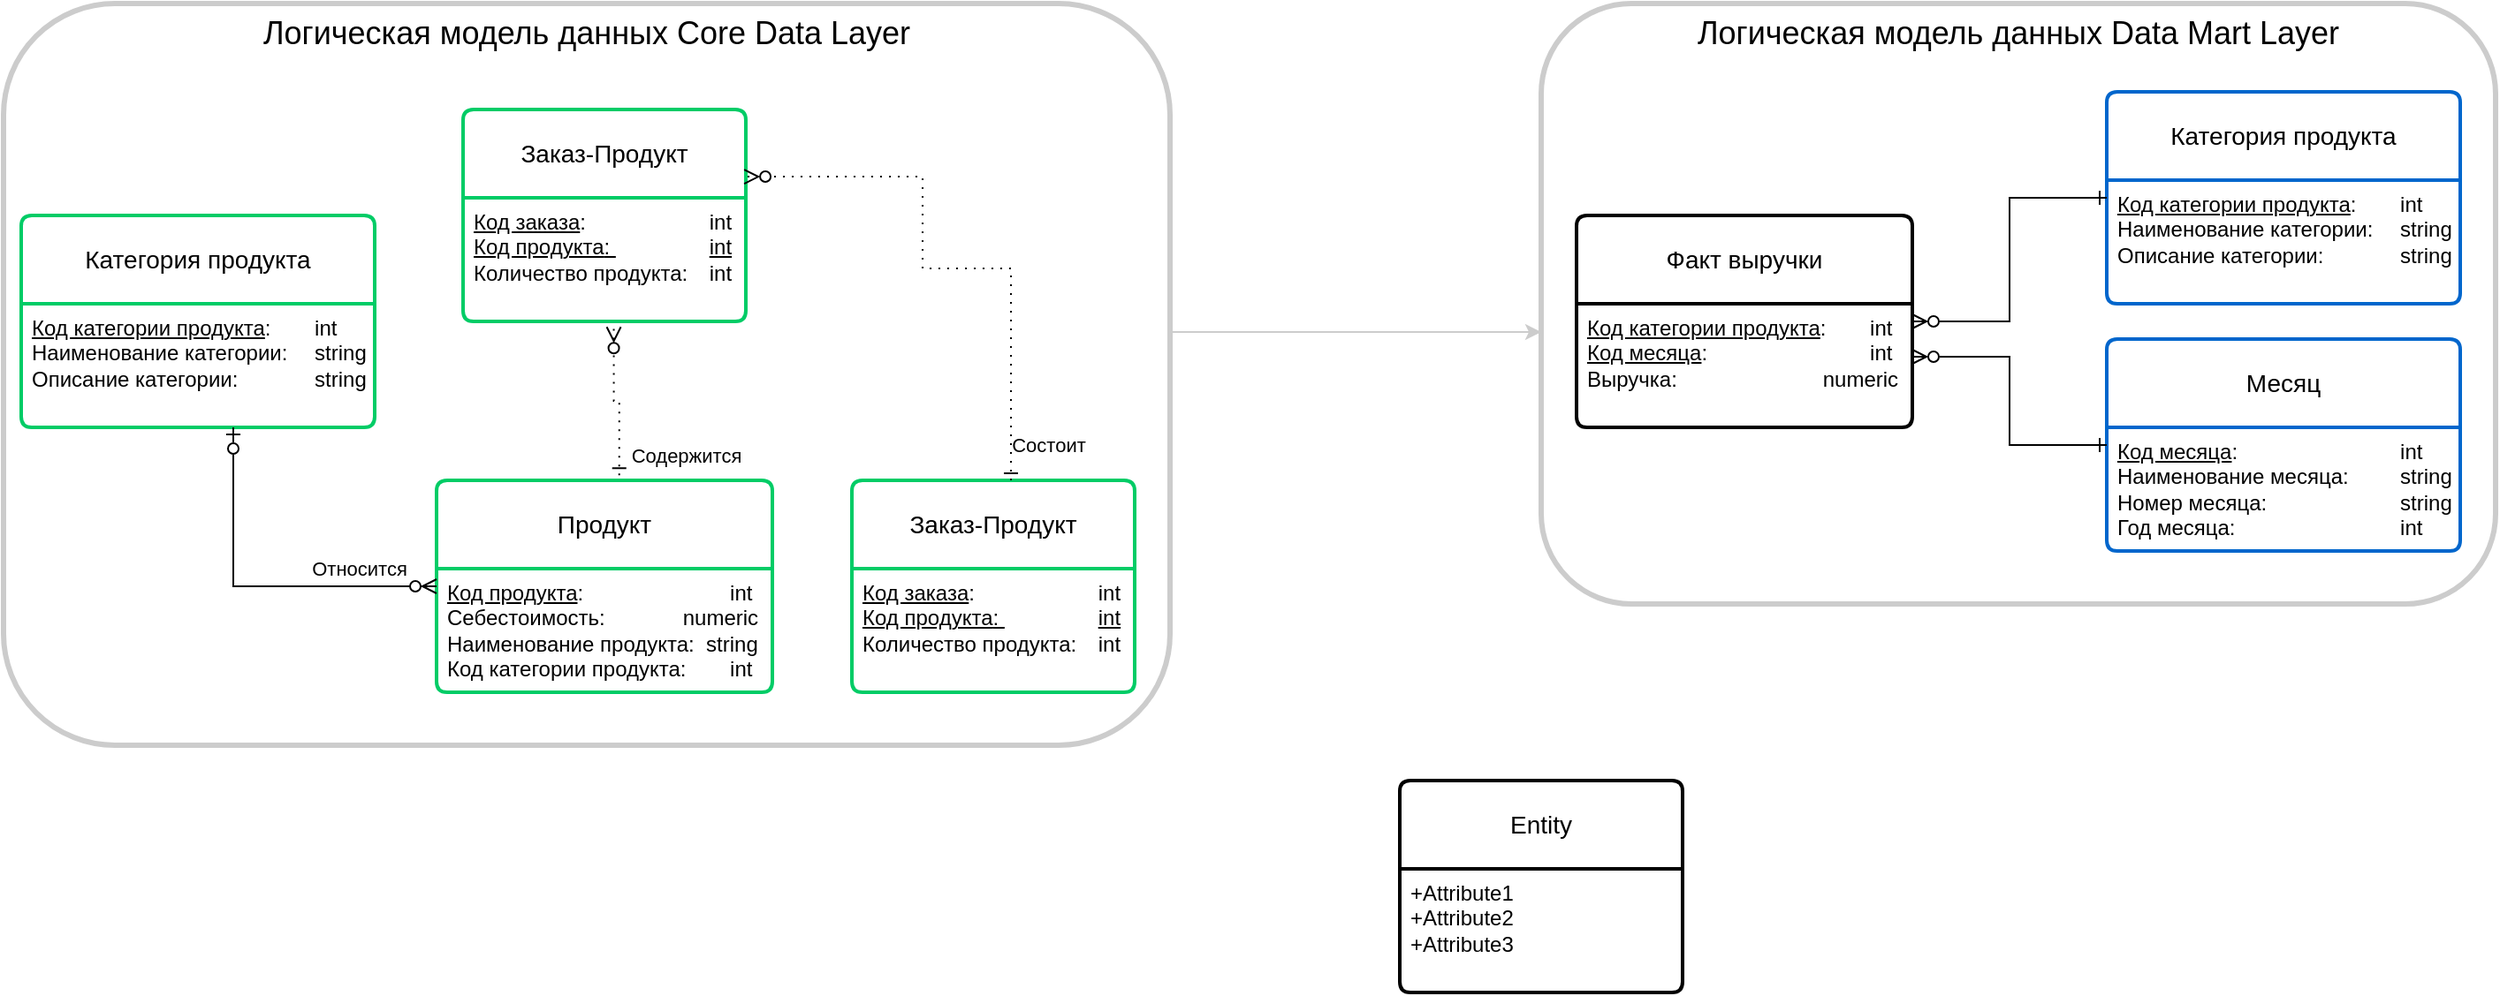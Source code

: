<mxfile version="27.0.9">
  <diagram name="Страница — 1" id="SCpngaXEFyfujAyh4T14">
    <mxGraphModel dx="2845" dy="788" grid="1" gridSize="10" guides="1" tooltips="1" connect="1" arrows="1" fold="1" page="1" pageScale="1" pageWidth="827" pageHeight="1169" math="0" shadow="0">
      <root>
        <mxCell id="0" />
        <mxCell id="1" parent="0" />
        <mxCell id="gO8mmsCI90uhZHiG4LEl-1" value="Логическая модель данных Core Data Layer" style="rounded=1;whiteSpace=wrap;html=1;glass=0;fillColor=none;verticalAlign=top;fontSize=18;strokeColor=#CCCCCC;strokeWidth=3;" vertex="1" parent="1">
          <mxGeometry x="-80" y="240" width="660" height="420" as="geometry" />
        </mxCell>
        <mxCell id="8_KSPYoF_NXj8fLjF0Pe-1" value="Заказ-Продукт" style="swimlane;childLayout=stackLayout;horizontal=1;startSize=50;horizontalStack=0;rounded=1;fontSize=14;fontStyle=0;strokeWidth=2;resizeParent=0;resizeLast=1;shadow=0;dashed=0;align=center;arcSize=4;whiteSpace=wrap;html=1;strokeColor=#00CC66;" parent="1" vertex="1">
          <mxGeometry x="180" y="300" width="160" height="120" as="geometry" />
        </mxCell>
        <mxCell id="8_KSPYoF_NXj8fLjF0Pe-2" value="&lt;div style=&quot;text-align: justify;&quot;&gt;&lt;u style=&quot;background-color: transparent; color: light-dark(rgb(0, 0, 0), rgb(255, 255, 255));&quot;&gt;Код заказа&lt;/u&gt;&lt;span style=&quot;background-color: transparent; color: light-dark(rgb(0, 0, 0), rgb(255, 255, 255));&quot;&gt;: &lt;span style=&quot;white-space: pre;&quot;&gt;&#x9;&lt;/span&gt;&lt;span style=&quot;white-space: pre;&quot;&gt;&#x9;&lt;/span&gt;&lt;span style=&quot;white-space: pre;&quot;&gt;&#x9;&lt;/span&gt;int&lt;/span&gt;&lt;/div&gt;&lt;u&gt;&lt;div style=&quot;text-align: justify;&quot;&gt;&lt;u style=&quot;background-color: transparent; color: light-dark(rgb(0, 0, 0), rgb(255, 255, 255));&quot;&gt;Код продукта&lt;/u&gt;&lt;span style=&quot;background-color: transparent; color: light-dark(rgb(0, 0, 0), rgb(255, 255, 255));&quot;&gt;: &lt;span style=&quot;white-space: pre;&quot;&gt;&#x9;&lt;/span&gt;&lt;span style=&quot;white-space: pre;&quot;&gt;&#x9;&lt;/span&gt;int&lt;/span&gt;&lt;/div&gt;&lt;/u&gt;&lt;div style=&quot;text-align: justify;&quot;&gt;&lt;span style=&quot;background-color: transparent; color: light-dark(rgb(0, 0, 0), rgb(255, 255, 255));&quot;&gt;Количество продукта:&lt;span style=&quot;white-space: pre;&quot;&gt;&#x9;&lt;/span&gt;int&lt;/span&gt;&lt;/div&gt;" style="align=left;strokeColor=none;fillColor=none;spacingLeft=4;spacingRight=4;fontSize=12;verticalAlign=top;resizable=0;rotatable=0;part=1;html=1;whiteSpace=wrap;" parent="8_KSPYoF_NXj8fLjF0Pe-1" vertex="1">
          <mxGeometry y="50" width="160" height="70" as="geometry" />
        </mxCell>
        <mxCell id="8_KSPYoF_NXj8fLjF0Pe-5" value="Заказ-Продукт" style="swimlane;childLayout=stackLayout;horizontal=1;startSize=50;horizontalStack=0;rounded=1;fontSize=14;fontStyle=0;strokeWidth=2;resizeParent=0;resizeLast=1;shadow=0;dashed=0;align=center;arcSize=4;whiteSpace=wrap;html=1;strokeColor=#00CC66;" parent="1" vertex="1">
          <mxGeometry x="400" y="510" width="160" height="120" as="geometry" />
        </mxCell>
        <mxCell id="8_KSPYoF_NXj8fLjF0Pe-6" value="&lt;div style=&quot;text-align: justify;&quot;&gt;&lt;u style=&quot;background-color: transparent; color: light-dark(rgb(0, 0, 0), rgb(255, 255, 255));&quot;&gt;Код заказа&lt;/u&gt;&lt;span style=&quot;background-color: transparent; color: light-dark(rgb(0, 0, 0), rgb(255, 255, 255));&quot;&gt;: &lt;span style=&quot;white-space: pre;&quot;&gt;&#x9;&lt;/span&gt;&lt;span style=&quot;white-space: pre;&quot;&gt;&#x9;&lt;/span&gt;&lt;span style=&quot;white-space: pre;&quot;&gt;&#x9;&lt;/span&gt;int&lt;/span&gt;&lt;/div&gt;&lt;u&gt;&lt;div style=&quot;text-align: justify;&quot;&gt;&lt;u style=&quot;background-color: transparent; color: light-dark(rgb(0, 0, 0), rgb(255, 255, 255));&quot;&gt;Код продукта&lt;/u&gt;&lt;span style=&quot;background-color: transparent; color: light-dark(rgb(0, 0, 0), rgb(255, 255, 255));&quot;&gt;: &lt;span style=&quot;white-space: pre;&quot;&gt;&#x9;&lt;/span&gt;&lt;span style=&quot;white-space: pre;&quot;&gt;&#x9;&lt;/span&gt;int&lt;/span&gt;&lt;/div&gt;&lt;/u&gt;&lt;div style=&quot;text-align: justify;&quot;&gt;&lt;span style=&quot;background-color: transparent; color: light-dark(rgb(0, 0, 0), rgb(255, 255, 255));&quot;&gt;Количество продукта:&lt;span style=&quot;white-space: pre;&quot;&gt;&#x9;&lt;/span&gt;int&lt;/span&gt;&lt;/div&gt;" style="align=left;strokeColor=none;fillColor=none;spacingLeft=4;spacingRight=4;fontSize=12;verticalAlign=top;resizable=0;rotatable=0;part=1;html=1;whiteSpace=wrap;" parent="8_KSPYoF_NXj8fLjF0Pe-5" vertex="1">
          <mxGeometry y="50" width="160" height="70" as="geometry" />
        </mxCell>
        <mxCell id="8_KSPYoF_NXj8fLjF0Pe-8" value="" style="edgeStyle=orthogonalEdgeStyle;fontSize=12;html=1;endArrow=ERzeroToMany;startArrow=ERone;rounded=0;dashed=1;dashPattern=1 4;startFill=0;entryX=0.994;entryY=0.317;entryDx=0;entryDy=0;entryPerimeter=0;" parent="1" source="8_KSPYoF_NXj8fLjF0Pe-5" target="8_KSPYoF_NXj8fLjF0Pe-1" edge="1">
          <mxGeometry width="100" height="100" relative="1" as="geometry">
            <mxPoint x="720" y="520" as="sourcePoint" />
            <mxPoint x="440.0" y="333.96" as="targetPoint" />
            <Array as="points">
              <mxPoint x="490" y="390" />
              <mxPoint x="440" y="390" />
              <mxPoint x="440" y="338" />
            </Array>
          </mxGeometry>
        </mxCell>
        <mxCell id="8_KSPYoF_NXj8fLjF0Pe-10" value="Состоит" style="edgeLabel;html=1;align=center;verticalAlign=middle;resizable=0;points=[];rotation=0;" parent="8_KSPYoF_NXj8fLjF0Pe-8" vertex="1" connectable="0">
          <mxGeometry x="-0.13" y="-2" relative="1" as="geometry">
            <mxPoint x="41" y="102" as="offset" />
          </mxGeometry>
        </mxCell>
        <mxCell id="2ZJ8gAAqLY80ol_0NmQo-1" value="Продукт" style="swimlane;childLayout=stackLayout;horizontal=1;startSize=50;horizontalStack=0;rounded=1;fontSize=14;fontStyle=0;strokeWidth=2;resizeParent=0;resizeLast=1;shadow=0;dashed=0;align=center;arcSize=4;whiteSpace=wrap;html=1;strokeColor=#00CC66;" parent="1" vertex="1">
          <mxGeometry x="165" y="510" width="190" height="120" as="geometry" />
        </mxCell>
        <mxCell id="2ZJ8gAAqLY80ol_0NmQo-2" value="&lt;div style=&quot;text-align: justify;&quot;&gt;&lt;u style=&quot;background-color: transparent; color: light-dark(rgb(0, 0, 0), rgb(255, 255, 255));&quot;&gt;Код продукта&lt;/u&gt;&lt;span style=&quot;background-color: transparent; color: light-dark(rgb(0, 0, 0), rgb(255, 255, 255));&quot;&gt;: &lt;span style=&quot;white-space: pre;&quot;&gt;&#x9;&lt;/span&gt;&lt;span style=&quot;white-space: pre;&quot;&gt;&#x9;&lt;span style=&quot;white-space: pre;&quot;&gt;&#x9;&lt;/span&gt;&lt;/span&gt;int&lt;/span&gt;&lt;/div&gt;&lt;div style=&quot;text-align: justify;&quot;&gt;Себестоимость:&amp;nbsp;&lt;span style=&quot;white-space: pre;&quot;&gt;&#x9;&lt;span style=&quot;white-space: pre;&quot;&gt;&#x9;&lt;/span&gt;&lt;/span&gt;numeric&lt;/div&gt;&lt;div style=&quot;text-align: justify;&quot;&gt;&lt;span style=&quot;background-color: transparent; color: light-dark(rgb(0, 0, 0), rgb(255, 255, 255));&quot;&gt;Наименование продукта:&amp;nbsp; string&lt;/span&gt;&lt;/div&gt;&lt;div style=&quot;text-align: justify;&quot;&gt;&lt;span style=&quot;background-color: transparent; color: light-dark(rgb(0, 0, 0), rgb(255, 255, 255));&quot;&gt;Код категории продукта: &lt;span style=&quot;white-space: pre;&quot;&gt;&#x9;&lt;/span&gt;int&lt;/span&gt;&lt;/div&gt;" style="align=left;strokeColor=none;fillColor=none;spacingLeft=4;spacingRight=4;fontSize=12;verticalAlign=top;resizable=0;rotatable=0;part=1;html=1;whiteSpace=wrap;" parent="2ZJ8gAAqLY80ol_0NmQo-1" vertex="1">
          <mxGeometry y="50" width="190" height="70" as="geometry" />
        </mxCell>
        <mxCell id="2ZJ8gAAqLY80ol_0NmQo-4" value="" style="edgeStyle=orthogonalEdgeStyle;fontSize=12;html=1;endArrow=ERzeroToMany;endFill=1;rounded=0;startArrow=ERone;startFill=0;dashed=1;dashPattern=1 4;exitX=0.544;exitY=-0.024;exitDx=0;exitDy=0;exitPerimeter=0;entryX=0.533;entryY=1.045;entryDx=0;entryDy=0;entryPerimeter=0;" parent="1" source="2ZJ8gAAqLY80ol_0NmQo-1" target="8_KSPYoF_NXj8fLjF0Pe-2" edge="1">
          <mxGeometry width="100" height="100" relative="1" as="geometry">
            <mxPoint x="20.0" y="480" as="sourcePoint" />
            <mxPoint x="113.53" y="327.12" as="targetPoint" />
          </mxGeometry>
        </mxCell>
        <mxCell id="2ZJ8gAAqLY80ol_0NmQo-5" value="Содержится" style="edgeLabel;html=1;align=center;verticalAlign=middle;resizable=0;points=[];" parent="2ZJ8gAAqLY80ol_0NmQo-4" vertex="1" connectable="0">
          <mxGeometry x="-0.561" y="1" relative="1" as="geometry">
            <mxPoint x="38" y="8" as="offset" />
          </mxGeometry>
        </mxCell>
        <mxCell id="2ZJ8gAAqLY80ol_0NmQo-6" value="Категория продукта" style="swimlane;childLayout=stackLayout;horizontal=1;startSize=50;horizontalStack=0;rounded=1;fontSize=14;fontStyle=0;strokeWidth=2;resizeParent=0;resizeLast=1;shadow=0;dashed=0;align=center;arcSize=4;whiteSpace=wrap;html=1;strokeColor=#00CC66;" parent="1" vertex="1">
          <mxGeometry x="-70" y="360" width="200" height="120" as="geometry" />
        </mxCell>
        <mxCell id="2ZJ8gAAqLY80ol_0NmQo-7" value="&lt;div style=&quot;text-align: justify;&quot;&gt;&lt;span style=&quot;background-color: transparent; color: light-dark(rgb(0, 0, 0), rgb(255, 255, 255));&quot;&gt;&lt;u&gt;Код категории продукта&lt;/u&gt;:&lt;span style=&quot;white-space: pre;&quot;&gt;&#x9;&lt;/span&gt;&lt;/span&gt;&lt;span style=&quot;background-color: transparent; color: light-dark(rgb(0, 0, 0), rgb(255, 255, 255));&quot;&gt;int&lt;/span&gt;&lt;/div&gt;&lt;div style=&quot;text-align: justify;&quot;&gt;Наименование категории: &lt;span style=&quot;white-space: pre;&quot;&gt;&#x9;&lt;/span&gt;string&lt;/div&gt;&lt;div style=&quot;text-align: justify;&quot;&gt;Описание категории: &lt;span style=&quot;white-space: pre;&quot;&gt;&#x9;&lt;/span&gt;&lt;span style=&quot;white-space: pre;&quot;&gt;&#x9;&lt;/span&gt;string&lt;/div&gt;" style="align=left;strokeColor=none;fillColor=none;spacingLeft=4;spacingRight=4;fontSize=12;verticalAlign=top;resizable=0;rotatable=0;part=1;html=1;whiteSpace=wrap;" parent="2ZJ8gAAqLY80ol_0NmQo-6" vertex="1">
          <mxGeometry y="50" width="200" height="70" as="geometry" />
        </mxCell>
        <mxCell id="2ZJ8gAAqLY80ol_0NmQo-8" value="" style="edgeStyle=orthogonalEdgeStyle;fontSize=12;html=1;endArrow=ERzeroToMany;endFill=1;rounded=0;startArrow=ERzeroToOne;startFill=0;" parent="1" source="2ZJ8gAAqLY80ol_0NmQo-6" target="2ZJ8gAAqLY80ol_0NmQo-1" edge="1">
          <mxGeometry width="100" height="100" relative="1" as="geometry">
            <mxPoint x="-100" y="580" as="sourcePoint" />
            <mxPoint y="480" as="targetPoint" />
            <Array as="points">
              <mxPoint x="50" y="570" />
            </Array>
          </mxGeometry>
        </mxCell>
        <mxCell id="2ZJ8gAAqLY80ol_0NmQo-9" value="Относится" style="edgeLabel;html=1;align=center;verticalAlign=middle;resizable=0;points=[];" parent="2ZJ8gAAqLY80ol_0NmQo-8" vertex="1" connectable="0">
          <mxGeometry x="0.752" relative="1" as="geometry">
            <mxPoint x="-19" y="-10" as="offset" />
          </mxGeometry>
        </mxCell>
        <mxCell id="gO8mmsCI90uhZHiG4LEl-12" value="" style="endArrow=classic;html=1;rounded=0;exitX=0.998;exitY=0.443;exitDx=0;exitDy=0;exitPerimeter=0;edgeStyle=elbowEdgeStyle;elbow=vertical;strokeColor=#CCCCCC;" edge="1" parent="1" source="gO8mmsCI90uhZHiG4LEl-1" target="gO8mmsCI90uhZHiG4LEl-11">
          <mxGeometry width="50" height="50" relative="1" as="geometry">
            <mxPoint x="750" y="460" as="sourcePoint" />
            <mxPoint x="690" y="480" as="targetPoint" />
          </mxGeometry>
        </mxCell>
        <mxCell id="gO8mmsCI90uhZHiG4LEl-13" value="" style="group" vertex="1" connectable="0" parent="1">
          <mxGeometry x="790" y="240" width="540" height="340" as="geometry" />
        </mxCell>
        <mxCell id="gO8mmsCI90uhZHiG4LEl-2" value="Факт выручки" style="swimlane;childLayout=stackLayout;horizontal=1;startSize=50;horizontalStack=0;rounded=1;fontSize=14;fontStyle=0;strokeWidth=2;resizeParent=0;resizeLast=1;shadow=0;dashed=0;align=center;arcSize=4;whiteSpace=wrap;html=1;" vertex="1" parent="gO8mmsCI90uhZHiG4LEl-13">
          <mxGeometry x="20" y="120" width="190" height="120" as="geometry" />
        </mxCell>
        <mxCell id="gO8mmsCI90uhZHiG4LEl-3" value="&lt;u&gt;Код категории продукта&lt;/u&gt;:&lt;span style=&quot;white-space: pre;&quot;&gt;&#x9;&lt;/span&gt;int&lt;div&gt;&lt;u&gt;Код месяца&lt;/u&gt;: &lt;span style=&quot;white-space: pre;&quot;&gt;&#x9;&lt;/span&gt;&lt;span style=&quot;white-space: pre;&quot;&gt;&#x9;&lt;/span&gt;&lt;span style=&quot;white-space: pre;&quot;&gt;&#x9;&lt;span style=&quot;white-space: pre;&quot;&gt;&#x9;&lt;/span&gt;&lt;/span&gt;int&lt;/div&gt;&lt;div&gt;Выручка: &lt;span style=&quot;white-space: pre;&quot;&gt;&#x9;&lt;/span&gt;&lt;span style=&quot;white-space: pre;&quot;&gt;&#x9;&lt;span style=&quot;white-space: pre;&quot;&gt;&#x9;&lt;/span&gt;&lt;/span&gt;numeric&lt;/div&gt;" style="align=left;strokeColor=none;fillColor=none;spacingLeft=4;spacingRight=4;fontSize=12;verticalAlign=top;resizable=0;rotatable=0;part=1;html=1;whiteSpace=wrap;" vertex="1" parent="gO8mmsCI90uhZHiG4LEl-2">
          <mxGeometry y="50" width="190" height="70" as="geometry" />
        </mxCell>
        <mxCell id="gO8mmsCI90uhZHiG4LEl-5" value="Категория продукта" style="swimlane;childLayout=stackLayout;horizontal=1;startSize=50;horizontalStack=0;rounded=1;fontSize=14;fontStyle=0;strokeWidth=2;resizeParent=0;resizeLast=1;shadow=0;dashed=0;align=center;arcSize=4;whiteSpace=wrap;html=1;strokeColor=#0066CC;" vertex="1" parent="gO8mmsCI90uhZHiG4LEl-13">
          <mxGeometry x="320" y="50" width="200" height="120" as="geometry" />
        </mxCell>
        <mxCell id="gO8mmsCI90uhZHiG4LEl-6" value="&lt;div style=&quot;text-align: justify;&quot;&gt;&lt;span style=&quot;background-color: transparent; color: light-dark(rgb(0, 0, 0), rgb(255, 255, 255));&quot;&gt;&lt;u&gt;Код категории продукта&lt;/u&gt;:&lt;span style=&quot;white-space: pre;&quot;&gt;&#x9;&lt;/span&gt;&lt;/span&gt;&lt;span style=&quot;background-color: transparent; color: light-dark(rgb(0, 0, 0), rgb(255, 255, 255));&quot;&gt;int&lt;/span&gt;&lt;/div&gt;&lt;div style=&quot;text-align: justify;&quot;&gt;Наименование категории: &lt;span style=&quot;white-space: pre;&quot;&gt;&#x9;&lt;/span&gt;string&lt;/div&gt;&lt;div style=&quot;text-align: justify;&quot;&gt;Описание категории: &lt;span style=&quot;white-space: pre;&quot;&gt;&#x9;&lt;/span&gt;&lt;span style=&quot;white-space: pre;&quot;&gt;&#x9;&lt;/span&gt;string&lt;/div&gt;" style="align=left;strokeColor=none;fillColor=none;spacingLeft=4;spacingRight=4;fontSize=12;verticalAlign=top;resizable=0;rotatable=0;part=1;html=1;whiteSpace=wrap;" vertex="1" parent="gO8mmsCI90uhZHiG4LEl-5">
          <mxGeometry y="50" width="200" height="70" as="geometry" />
        </mxCell>
        <mxCell id="gO8mmsCI90uhZHiG4LEl-7" value="Месяц" style="swimlane;childLayout=stackLayout;horizontal=1;startSize=50;horizontalStack=0;rounded=1;fontSize=14;fontStyle=0;strokeWidth=2;resizeParent=0;resizeLast=1;shadow=0;dashed=0;align=center;arcSize=4;whiteSpace=wrap;html=1;strokeColor=#0066CC;" vertex="1" parent="gO8mmsCI90uhZHiG4LEl-13">
          <mxGeometry x="320" y="190" width="200" height="120" as="geometry" />
        </mxCell>
        <mxCell id="gO8mmsCI90uhZHiG4LEl-8" value="&lt;div style=&quot;text-align: justify;&quot;&gt;&lt;span style=&quot;background-color: transparent; color: light-dark(rgb(0, 0, 0), rgb(255, 255, 255));&quot;&gt;&lt;u&gt;Код месяца&lt;/u&gt;:&lt;span style=&quot;white-space: pre;&quot;&gt;&#x9;&lt;span style=&quot;white-space: pre;&quot;&gt;&#x9;&lt;/span&gt;&lt;span style=&quot;white-space: pre;&quot;&gt;&#x9;&lt;/span&gt;&lt;span style=&quot;white-space: pre;&quot;&gt;&#x9;&lt;/span&gt;&lt;/span&gt;&lt;/span&gt;&lt;span style=&quot;background-color: transparent; color: light-dark(rgb(0, 0, 0), rgb(255, 255, 255));&quot;&gt;int&lt;/span&gt;&lt;/div&gt;&lt;div style=&quot;text-align: justify;&quot;&gt;Наименование месяца: &lt;span style=&quot;white-space: pre;&quot;&gt;&#x9;&lt;/span&gt;string&lt;/div&gt;&lt;div style=&quot;text-align: justify;&quot;&gt;Номер месяца: &lt;span style=&quot;white-space: pre;&quot;&gt;&#x9;&lt;/span&gt;&lt;span style=&quot;white-space: pre;&quot;&gt;&#x9;&lt;span style=&quot;white-space: pre;&quot;&gt;&#x9;&lt;/span&gt;&lt;/span&gt;string&lt;/div&gt;&lt;div style=&quot;&quot;&gt;Год месяца: &lt;span style=&quot;white-space: pre;&quot;&gt;&#x9;&lt;/span&gt;&lt;span style=&quot;white-space: pre;&quot;&gt;&#x9;&lt;/span&gt;&lt;span style=&quot;white-space: pre;&quot;&gt;&#x9;&lt;/span&gt;&lt;span style=&quot;white-space: pre;&quot;&gt;&#x9;&lt;/span&gt;int&lt;/div&gt;" style="align=left;strokeColor=none;fillColor=none;spacingLeft=4;spacingRight=4;fontSize=12;verticalAlign=top;resizable=0;rotatable=0;part=1;html=1;whiteSpace=wrap;" vertex="1" parent="gO8mmsCI90uhZHiG4LEl-7">
          <mxGeometry y="50" width="200" height="70" as="geometry" />
        </mxCell>
        <mxCell id="gO8mmsCI90uhZHiG4LEl-9" value="" style="edgeStyle=orthogonalEdgeStyle;fontSize=12;html=1;endArrow=ERone;startArrow=ERzeroToMany;rounded=0;startFill=0;endFill=0;" edge="1" parent="gO8mmsCI90uhZHiG4LEl-13" source="gO8mmsCI90uhZHiG4LEl-2" target="gO8mmsCI90uhZHiG4LEl-5">
          <mxGeometry width="100" height="100" relative="1" as="geometry">
            <mxPoint x="120" y="100" as="sourcePoint" />
            <mxPoint x="220" as="targetPoint" />
          </mxGeometry>
        </mxCell>
        <mxCell id="gO8mmsCI90uhZHiG4LEl-10" value="" style="edgeStyle=orthogonalEdgeStyle;fontSize=12;html=1;endArrow=ERone;startArrow=ERzeroToMany;rounded=0;startFill=0;endFill=0;" edge="1" parent="gO8mmsCI90uhZHiG4LEl-13" source="gO8mmsCI90uhZHiG4LEl-2" target="gO8mmsCI90uhZHiG4LEl-7">
          <mxGeometry width="100" height="100" relative="1" as="geometry">
            <mxPoint x="170" y="320" as="sourcePoint" />
            <mxPoint x="280" y="250" as="targetPoint" />
            <Array as="points">
              <mxPoint x="265" y="200" />
              <mxPoint x="265" y="250" />
            </Array>
          </mxGeometry>
        </mxCell>
        <mxCell id="gO8mmsCI90uhZHiG4LEl-11" value="Логическая модель данных Data Mart Layer" style="rounded=1;whiteSpace=wrap;html=1;glass=0;fillColor=none;verticalAlign=top;fontSize=18;strokeColor=#CCCCCC;strokeWidth=3;" vertex="1" parent="gO8mmsCI90uhZHiG4LEl-13">
          <mxGeometry width="540" height="340" as="geometry" />
        </mxCell>
        <mxCell id="gO8mmsCI90uhZHiG4LEl-14" value="Entity" style="swimlane;childLayout=stackLayout;horizontal=1;startSize=50;horizontalStack=0;rounded=1;fontSize=14;fontStyle=0;strokeWidth=2;resizeParent=0;resizeLast=1;shadow=0;dashed=0;align=center;arcSize=4;whiteSpace=wrap;html=1;" vertex="1" parent="1">
          <mxGeometry x="710" y="680" width="160" height="120" as="geometry" />
        </mxCell>
        <mxCell id="gO8mmsCI90uhZHiG4LEl-15" value="+Attribute1&#xa;+Attribute2&#xa;+Attribute3" style="align=left;strokeColor=none;fillColor=none;spacingLeft=4;spacingRight=4;fontSize=12;verticalAlign=top;resizable=0;rotatable=0;part=1;html=1;whiteSpace=wrap;" vertex="1" parent="gO8mmsCI90uhZHiG4LEl-14">
          <mxGeometry y="50" width="160" height="70" as="geometry" />
        </mxCell>
      </root>
    </mxGraphModel>
  </diagram>
</mxfile>
